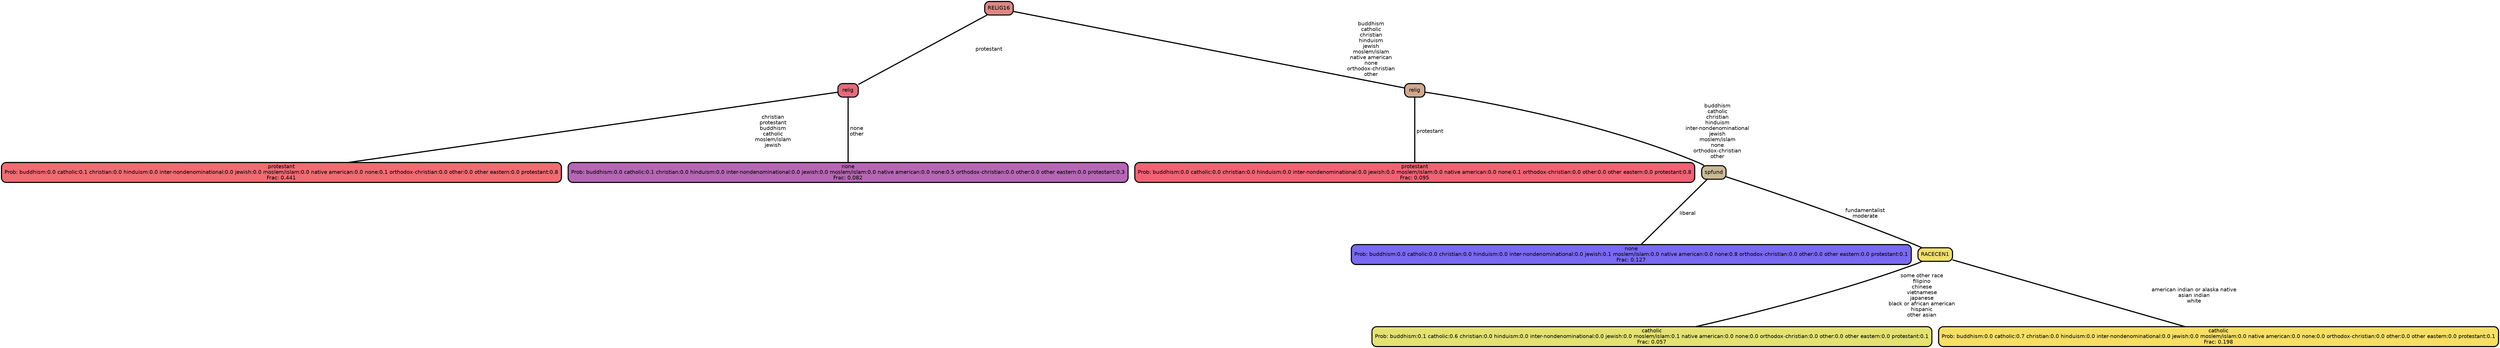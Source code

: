graph Tree {
node [shape=box, style="filled, rounded",color="black",penwidth="3",fontcolor="black",                 fontname=helvetica] ;
graph [ranksep="0 equally", splines=straight,                 bgcolor=transparent, dpi=200] ;
edge [fontname=helvetica, color=black] ;
0 [label="protestant
Prob: buddhism:0.0 catholic:0.1 christian:0.0 hinduism:0.0 inter-nondenominational:0.0 jewish:0.0 moslem/islam:0.0 native american:0.0 none:0.1 orthodox-christian:0.0 other:0.0 other eastern:0.0 protestant:0.8
Frac: 0.441", fillcolor="#ef6c72"] ;
1 [label="relig", fillcolor="#e66b7c"] ;
2 [label="none
Prob: buddhism:0.0 catholic:0.1 christian:0.0 hinduism:0.0 inter-nondenominational:0.0 jewish:0.0 moslem/islam:0.0 native american:0.0 none:0.5 orthodox-christian:0.0 other:0.0 other eastern:0.0 protestant:0.3
Frac: 0.082", fillcolor="#b666b5"] ;
3 [label="RELIG16", fillcolor="#dc8885"] ;
4 [label="protestant
Prob: buddhism:0.0 catholic:0.0 christian:0.0 hinduism:0.0 inter-nondenominational:0.0 jewish:0.0 moslem/islam:0.0 native american:0.0 none:0.1 orthodox-christian:0.0 other:0.0 other eastern:0.0 protestant:0.8
Frac: 0.095", fillcolor="#ef6373"] ;
5 [label="relig", fillcolor="#d1a88e"] ;
6 [label="none
Prob: buddhism:0.0 catholic:0.0 christian:0.0 hinduism:0.0 inter-nondenominational:0.0 jewish:0.1 moslem/islam:0.0 native american:0.0 none:0.8 orthodox-christian:0.0 other:0.0 other eastern:0.0 protestant:0.1
Frac: 0.127", fillcolor="#786af3"] ;
7 [label="spfund", fillcolor="#c9b995"] ;
8 [label="catholic
Prob: buddhism:0.1 catholic:0.6 christian:0.0 hinduism:0.0 inter-nondenominational:0.0 jewish:0.0 moslem/islam:0.1 native american:0.0 none:0.0 orthodox-christian:0.0 other:0.0 other eastern:0.0 protestant:0.1
Frac: 0.057", fillcolor="#e4e371"] ;
9 [label="RACECEN1", fillcolor="#f2e066"] ;
10 [label="catholic
Prob: buddhism:0.0 catholic:0.7 christian:0.0 hinduism:0.0 inter-nondenominational:0.0 jewish:0.0 moslem/islam:0.0 native american:0.0 none:0.0 orthodox-christian:0.0 other:0.0 other eastern:0.0 protestant:0.1
Frac: 0.198", fillcolor="#f6df63"] ;
1 -- 0 [label=" christian\n protestant\n buddhism\n catholic\n moslem/islam\n jewish",penwidth=3] ;
1 -- 2 [label=" none\n other",penwidth=3] ;
3 -- 1 [label=" protestant",penwidth=3] ;
3 -- 5 [label=" buddhism\n catholic\n christian\n hinduism\n jewish\n moslem/islam\n native american\n none\n orthodox-christian\n other",penwidth=3] ;
5 -- 4 [label=" protestant",penwidth=3] ;
5 -- 7 [label=" buddhism\n catholic\n christian\n hinduism\n inter-nondenominational\n jewish\n moslem/islam\n none\n orthodox-christian\n other",penwidth=3] ;
7 -- 6 [label=" liberal",penwidth=3] ;
7 -- 9 [label=" fundamentalist\n moderate",penwidth=3] ;
9 -- 8 [label=" some other race\n filipino\n chinese\n vietnamese\n japanese\n black or african american\n hispanic\n other asian",penwidth=3] ;
9 -- 10 [label=" american indian or alaska native\n asian indian\n white",penwidth=3] ;
{rank = same;}}